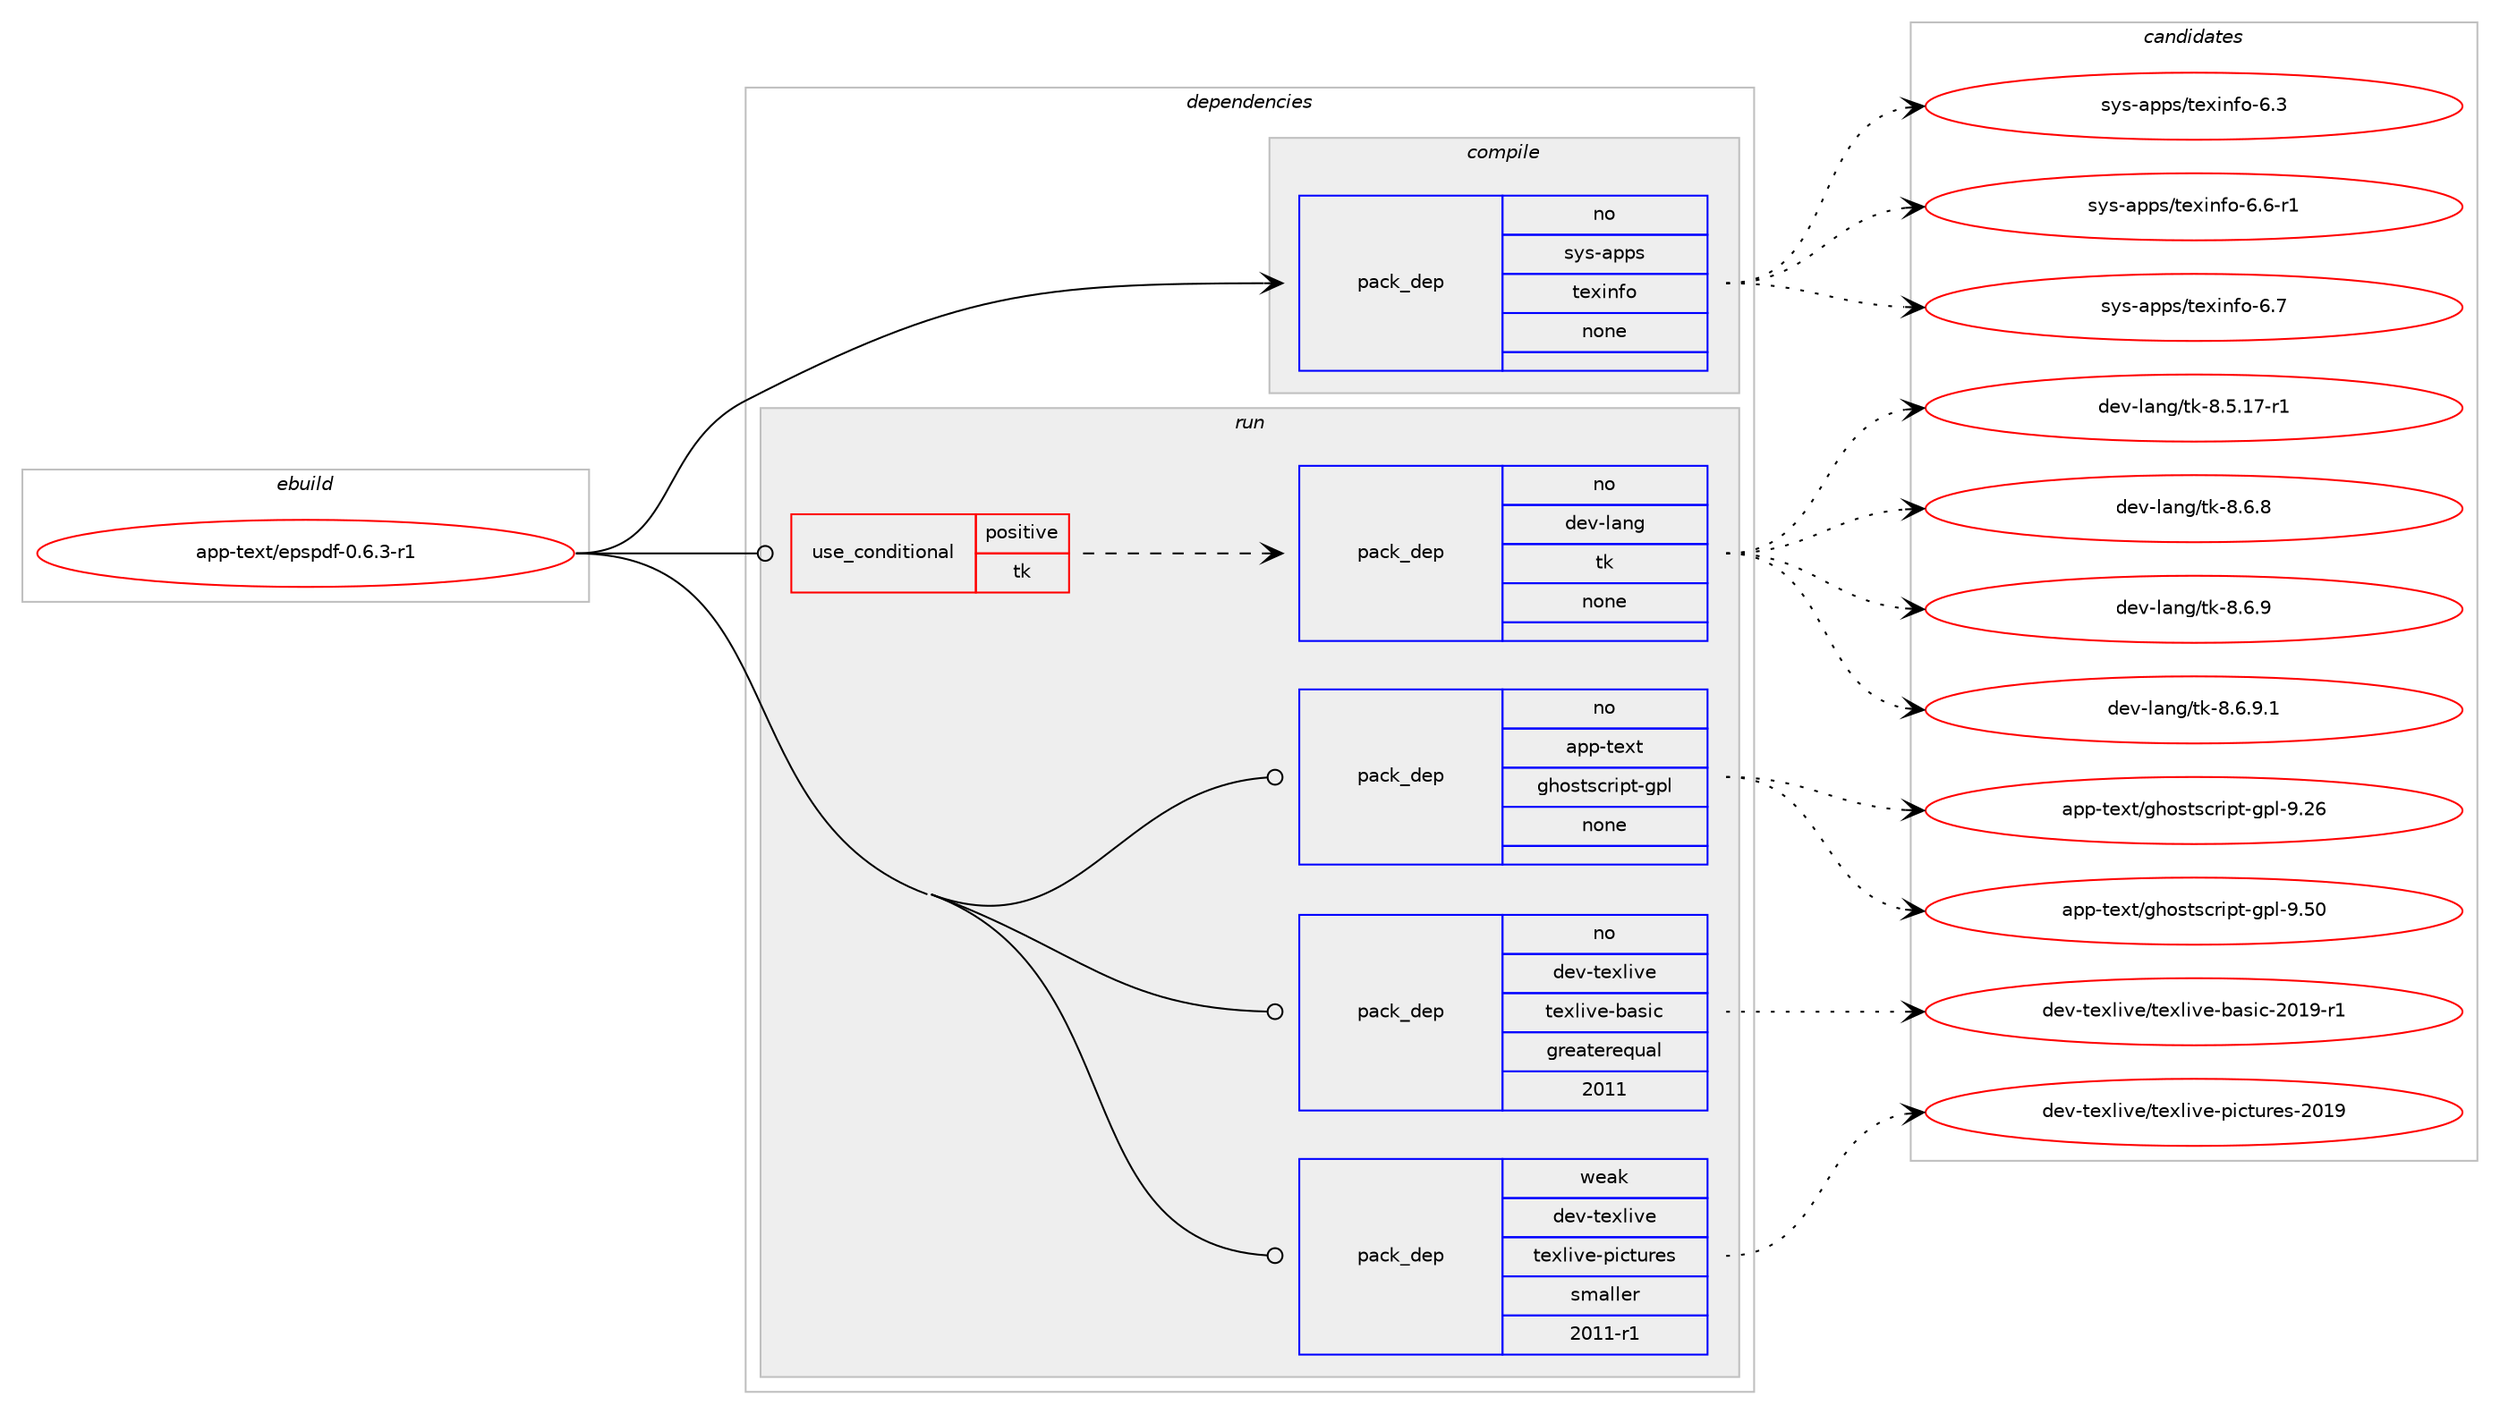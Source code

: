 digraph prolog {

# *************
# Graph options
# *************

newrank=true;
concentrate=true;
compound=true;
graph [rankdir=LR,fontname=Helvetica,fontsize=10,ranksep=1.5];#, ranksep=2.5, nodesep=0.2];
edge  [arrowhead=vee];
node  [fontname=Helvetica,fontsize=10];

# **********
# The ebuild
# **********

subgraph cluster_leftcol {
color=gray;
rank=same;
label=<<i>ebuild</i>>;
id [label="app-text/epspdf-0.6.3-r1", color=red, width=4, href="../app-text/epspdf-0.6.3-r1.svg"];
}

# ****************
# The dependencies
# ****************

subgraph cluster_midcol {
color=gray;
label=<<i>dependencies</i>>;
subgraph cluster_compile {
fillcolor="#eeeeee";
style=filled;
label=<<i>compile</i>>;
subgraph pack377986 {
dependency508467 [label=<<TABLE BORDER="0" CELLBORDER="1" CELLSPACING="0" CELLPADDING="4" WIDTH="220"><TR><TD ROWSPAN="6" CELLPADDING="30">pack_dep</TD></TR><TR><TD WIDTH="110">no</TD></TR><TR><TD>sys-apps</TD></TR><TR><TD>texinfo</TD></TR><TR><TD>none</TD></TR><TR><TD></TD></TR></TABLE>>, shape=none, color=blue];
}
id:e -> dependency508467:w [weight=20,style="solid",arrowhead="vee"];
}
subgraph cluster_compileandrun {
fillcolor="#eeeeee";
style=filled;
label=<<i>compile and run</i>>;
}
subgraph cluster_run {
fillcolor="#eeeeee";
style=filled;
label=<<i>run</i>>;
subgraph cond121289 {
dependency508468 [label=<<TABLE BORDER="0" CELLBORDER="1" CELLSPACING="0" CELLPADDING="4"><TR><TD ROWSPAN="3" CELLPADDING="10">use_conditional</TD></TR><TR><TD>positive</TD></TR><TR><TD>tk</TD></TR></TABLE>>, shape=none, color=red];
subgraph pack377987 {
dependency508469 [label=<<TABLE BORDER="0" CELLBORDER="1" CELLSPACING="0" CELLPADDING="4" WIDTH="220"><TR><TD ROWSPAN="6" CELLPADDING="30">pack_dep</TD></TR><TR><TD WIDTH="110">no</TD></TR><TR><TD>dev-lang</TD></TR><TR><TD>tk</TD></TR><TR><TD>none</TD></TR><TR><TD></TD></TR></TABLE>>, shape=none, color=blue];
}
dependency508468:e -> dependency508469:w [weight=20,style="dashed",arrowhead="vee"];
}
id:e -> dependency508468:w [weight=20,style="solid",arrowhead="odot"];
subgraph pack377988 {
dependency508470 [label=<<TABLE BORDER="0" CELLBORDER="1" CELLSPACING="0" CELLPADDING="4" WIDTH="220"><TR><TD ROWSPAN="6" CELLPADDING="30">pack_dep</TD></TR><TR><TD WIDTH="110">no</TD></TR><TR><TD>app-text</TD></TR><TR><TD>ghostscript-gpl</TD></TR><TR><TD>none</TD></TR><TR><TD></TD></TR></TABLE>>, shape=none, color=blue];
}
id:e -> dependency508470:w [weight=20,style="solid",arrowhead="odot"];
subgraph pack377989 {
dependency508471 [label=<<TABLE BORDER="0" CELLBORDER="1" CELLSPACING="0" CELLPADDING="4" WIDTH="220"><TR><TD ROWSPAN="6" CELLPADDING="30">pack_dep</TD></TR><TR><TD WIDTH="110">no</TD></TR><TR><TD>dev-texlive</TD></TR><TR><TD>texlive-basic</TD></TR><TR><TD>greaterequal</TD></TR><TR><TD>2011</TD></TR></TABLE>>, shape=none, color=blue];
}
id:e -> dependency508471:w [weight=20,style="solid",arrowhead="odot"];
subgraph pack377990 {
dependency508472 [label=<<TABLE BORDER="0" CELLBORDER="1" CELLSPACING="0" CELLPADDING="4" WIDTH="220"><TR><TD ROWSPAN="6" CELLPADDING="30">pack_dep</TD></TR><TR><TD WIDTH="110">weak</TD></TR><TR><TD>dev-texlive</TD></TR><TR><TD>texlive-pictures</TD></TR><TR><TD>smaller</TD></TR><TR><TD>2011-r1</TD></TR></TABLE>>, shape=none, color=blue];
}
id:e -> dependency508472:w [weight=20,style="solid",arrowhead="odot"];
}
}

# **************
# The candidates
# **************

subgraph cluster_choices {
rank=same;
color=gray;
label=<<i>candidates</i>>;

subgraph choice377986 {
color=black;
nodesep=1;
choice11512111545971121121154711610112010511010211145544651 [label="sys-apps/texinfo-6.3", color=red, width=4,href="../sys-apps/texinfo-6.3.svg"];
choice115121115459711211211547116101120105110102111455446544511449 [label="sys-apps/texinfo-6.6-r1", color=red, width=4,href="../sys-apps/texinfo-6.6-r1.svg"];
choice11512111545971121121154711610112010511010211145544655 [label="sys-apps/texinfo-6.7", color=red, width=4,href="../sys-apps/texinfo-6.7.svg"];
dependency508467:e -> choice11512111545971121121154711610112010511010211145544651:w [style=dotted,weight="100"];
dependency508467:e -> choice115121115459711211211547116101120105110102111455446544511449:w [style=dotted,weight="100"];
dependency508467:e -> choice11512111545971121121154711610112010511010211145544655:w [style=dotted,weight="100"];
}
subgraph choice377987 {
color=black;
nodesep=1;
choice100101118451089711010347116107455646534649554511449 [label="dev-lang/tk-8.5.17-r1", color=red, width=4,href="../dev-lang/tk-8.5.17-r1.svg"];
choice100101118451089711010347116107455646544656 [label="dev-lang/tk-8.6.8", color=red, width=4,href="../dev-lang/tk-8.6.8.svg"];
choice100101118451089711010347116107455646544657 [label="dev-lang/tk-8.6.9", color=red, width=4,href="../dev-lang/tk-8.6.9.svg"];
choice1001011184510897110103471161074556465446574649 [label="dev-lang/tk-8.6.9.1", color=red, width=4,href="../dev-lang/tk-8.6.9.1.svg"];
dependency508469:e -> choice100101118451089711010347116107455646534649554511449:w [style=dotted,weight="100"];
dependency508469:e -> choice100101118451089711010347116107455646544656:w [style=dotted,weight="100"];
dependency508469:e -> choice100101118451089711010347116107455646544657:w [style=dotted,weight="100"];
dependency508469:e -> choice1001011184510897110103471161074556465446574649:w [style=dotted,weight="100"];
}
subgraph choice377988 {
color=black;
nodesep=1;
choice97112112451161011201164710310411111511611599114105112116451031121084557465054 [label="app-text/ghostscript-gpl-9.26", color=red, width=4,href="../app-text/ghostscript-gpl-9.26.svg"];
choice97112112451161011201164710310411111511611599114105112116451031121084557465348 [label="app-text/ghostscript-gpl-9.50", color=red, width=4,href="../app-text/ghostscript-gpl-9.50.svg"];
dependency508470:e -> choice97112112451161011201164710310411111511611599114105112116451031121084557465054:w [style=dotted,weight="100"];
dependency508470:e -> choice97112112451161011201164710310411111511611599114105112116451031121084557465348:w [style=dotted,weight="100"];
}
subgraph choice377989 {
color=black;
nodesep=1;
choice10010111845116101120108105118101471161011201081051181014598971151059945504849574511449 [label="dev-texlive/texlive-basic-2019-r1", color=red, width=4,href="../dev-texlive/texlive-basic-2019-r1.svg"];
dependency508471:e -> choice10010111845116101120108105118101471161011201081051181014598971151059945504849574511449:w [style=dotted,weight="100"];
}
subgraph choice377990 {
color=black;
nodesep=1;
choice100101118451161011201081051181014711610112010810511810145112105991161171141011154550484957 [label="dev-texlive/texlive-pictures-2019", color=red, width=4,href="../dev-texlive/texlive-pictures-2019.svg"];
dependency508472:e -> choice100101118451161011201081051181014711610112010810511810145112105991161171141011154550484957:w [style=dotted,weight="100"];
}
}

}
